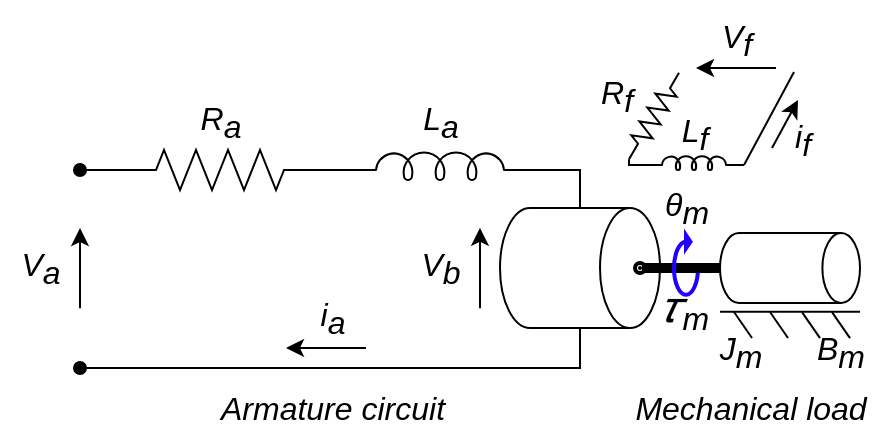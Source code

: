 <mxfile version="21.6.5" type="device" pages="3">
  <diagram name="DCSM" id="HbLOY_7qEume_lcPXrl4">
    <mxGraphModel dx="1036" dy="623" grid="1" gridSize="10" guides="1" tooltips="1" connect="1" arrows="1" fold="1" page="1" pageScale="1" pageWidth="827" pageHeight="1169" math="0" shadow="0">
      <root>
        <mxCell id="0" />
        <mxCell id="1" parent="0" />
        <mxCell id="4HbfaK9mT41X3QPtZjCY-11" style="edgeStyle=orthogonalEdgeStyle;rounded=0;orthogonalLoop=1;jettySize=auto;html=1;exitX=1;exitY=0.645;exitDx=0;exitDy=0;exitPerimeter=0;endArrow=none;endFill=0;fontSize=16;fontStyle=2;fontFamily=Arial;" parent="1" source="4HbfaK9mT41X3QPtZjCY-3" target="4HbfaK9mT41X3QPtZjCY-5" edge="1">
          <mxGeometry relative="1" as="geometry" />
        </mxCell>
        <mxCell id="4HbfaK9mT41X3QPtZjCY-3" value="" style="pointerEvents=1;verticalLabelPosition=bottom;shadow=0;dashed=0;align=center;html=1;verticalAlign=top;shape=mxgraph.electrical.inductors.inductor_5;fontSize=16;fontStyle=2;fontFamily=Arial;" parent="1" vertex="1">
          <mxGeometry x="410" y="222" width="100" height="14" as="geometry" />
        </mxCell>
        <mxCell id="4HbfaK9mT41X3QPtZjCY-10" style="edgeStyle=orthogonalEdgeStyle;rounded=0;orthogonalLoop=1;jettySize=auto;html=1;exitX=1;exitY=0.5;exitDx=0;exitDy=0;exitPerimeter=0;entryX=0;entryY=0.645;entryDx=0;entryDy=0;entryPerimeter=0;endArrow=none;endFill=0;fontSize=16;fontStyle=2;fontFamily=Arial;" parent="1" source="4HbfaK9mT41X3QPtZjCY-4" target="4HbfaK9mT41X3QPtZjCY-3" edge="1">
          <mxGeometry relative="1" as="geometry" />
        </mxCell>
        <mxCell id="4HbfaK9mT41X3QPtZjCY-27" style="edgeStyle=orthogonalEdgeStyle;rounded=0;orthogonalLoop=1;jettySize=auto;html=1;endArrow=oval;endFill=1;fontSize=16;fontStyle=2;fontFamily=Arial;" parent="1" source="4HbfaK9mT41X3QPtZjCY-4" edge="1">
          <mxGeometry relative="1" as="geometry">
            <mxPoint x="280" y="231" as="targetPoint" />
          </mxGeometry>
        </mxCell>
        <mxCell id="4HbfaK9mT41X3QPtZjCY-4" value="" style="pointerEvents=1;verticalLabelPosition=bottom;shadow=0;dashed=0;align=center;html=1;verticalAlign=top;shape=mxgraph.electrical.resistors.resistor_2;fontSize=16;fontStyle=2;fontFamily=Arial;" parent="1" vertex="1">
          <mxGeometry x="300" y="221" width="100" height="20" as="geometry" />
        </mxCell>
        <mxCell id="4HbfaK9mT41X3QPtZjCY-26" style="edgeStyle=orthogonalEdgeStyle;rounded=0;orthogonalLoop=1;jettySize=auto;html=1;endArrow=oval;endFill=1;fontSize=16;fontStyle=2;fontFamily=Arial;" parent="1" source="4HbfaK9mT41X3QPtZjCY-5" edge="1">
          <mxGeometry relative="1" as="geometry">
            <mxPoint x="280" y="330" as="targetPoint" />
            <Array as="points">
              <mxPoint x="530" y="330" />
            </Array>
          </mxGeometry>
        </mxCell>
        <mxCell id="4HbfaK9mT41X3QPtZjCY-5" value="" style="shape=cylinder3;whiteSpace=wrap;html=1;boundedLbl=1;backgroundOutline=1;size=15;direction=south;fontSize=16;fontStyle=2;fontFamily=Arial;" parent="1" vertex="1">
          <mxGeometry x="490" y="250" width="80" height="60" as="geometry" />
        </mxCell>
        <mxCell id="4HbfaK9mT41X3QPtZjCY-8" style="rounded=1;orthogonalLoop=1;jettySize=auto;html=1;entryX=0.5;entryY=0.125;entryDx=0;entryDy=0;entryPerimeter=0;strokeColor=default;endArrow=oval;endFill=1;strokeWidth=5;endSize=2;fontSize=16;fontStyle=2;fontFamily=Arial;" parent="1" source="4HbfaK9mT41X3QPtZjCY-6" target="4HbfaK9mT41X3QPtZjCY-5" edge="1">
          <mxGeometry relative="1" as="geometry" />
        </mxCell>
        <mxCell id="4HbfaK9mT41X3QPtZjCY-6" value="" style="shape=cylinder3;whiteSpace=wrap;html=1;boundedLbl=1;backgroundOutline=1;size=9.4;direction=south;fontSize=16;fontStyle=2;fontFamily=Arial;" parent="1" vertex="1">
          <mxGeometry x="600" y="262.5" width="70" height="35" as="geometry" />
        </mxCell>
        <mxCell id="4HbfaK9mT41X3QPtZjCY-16" style="edgeStyle=orthogonalEdgeStyle;rounded=0;orthogonalLoop=1;jettySize=auto;html=1;exitX=0;exitY=0.645;exitDx=0;exitDy=0;exitPerimeter=0;entryX=0;entryY=0.5;entryDx=0;entryDy=0;entryPerimeter=0;endArrow=none;endFill=0;fontSize=16;fontStyle=2;fontFamily=Arial;" parent="1" source="4HbfaK9mT41X3QPtZjCY-14" target="4HbfaK9mT41X3QPtZjCY-15" edge="1">
          <mxGeometry relative="1" as="geometry" />
        </mxCell>
        <mxCell id="4HbfaK9mT41X3QPtZjCY-17" style="rounded=0;orthogonalLoop=1;jettySize=auto;html=1;exitX=1;exitY=0.645;exitDx=0;exitDy=0;exitPerimeter=0;endArrow=none;endFill=0;fontSize=16;fontStyle=2;fontFamily=Arial;" parent="1" source="4HbfaK9mT41X3QPtZjCY-14" edge="1">
          <mxGeometry relative="1" as="geometry">
            <mxPoint x="637" y="182" as="targetPoint" />
          </mxGeometry>
        </mxCell>
        <mxCell id="4HbfaK9mT41X3QPtZjCY-14" value="" style="pointerEvents=1;verticalLabelPosition=bottom;shadow=0;dashed=0;align=center;html=1;verticalAlign=top;shape=mxgraph.electrical.inductors.inductor_5;aspect=fixed;fontSize=16;fontStyle=2;fontFamily=Arial;" parent="1" vertex="1">
          <mxGeometry x="562" y="224" width="50" height="7" as="geometry" />
        </mxCell>
        <mxCell id="4HbfaK9mT41X3QPtZjCY-15" value="" style="pointerEvents=1;verticalLabelPosition=bottom;shadow=0;dashed=0;align=center;html=1;verticalAlign=top;shape=mxgraph.electrical.resistors.resistor_2;aspect=fixed;rotation=300;fontSize=16;fontStyle=2;fontFamily=Arial;" parent="1" vertex="1">
          <mxGeometry x="542" y="199" width="50" height="10" as="geometry" />
        </mxCell>
        <mxCell id="4HbfaK9mT41X3QPtZjCY-18" value="" style="edgeStyle=none;orthogonalLoop=1;jettySize=auto;html=1;rounded=0;fontSize=16;fontStyle=2;fontFamily=Arial;" parent="1" edge="1">
          <mxGeometry width="100" relative="1" as="geometry">
            <mxPoint x="628" y="180" as="sourcePoint" />
            <mxPoint x="588" y="180" as="targetPoint" />
            <Array as="points" />
          </mxGeometry>
        </mxCell>
        <mxCell id="4HbfaK9mT41X3QPtZjCY-19" value="" style="edgeStyle=none;orthogonalLoop=1;jettySize=auto;html=1;rounded=0;fontSize=16;fontStyle=2;fontFamily=Arial;" parent="1" edge="1">
          <mxGeometry width="100" relative="1" as="geometry">
            <mxPoint x="626" y="220" as="sourcePoint" />
            <mxPoint x="639" y="196" as="targetPoint" />
            <Array as="points" />
          </mxGeometry>
        </mxCell>
        <mxCell id="4HbfaK9mT41X3QPtZjCY-20" value="R&lt;sub style=&quot;font-size: 16px;&quot;&gt;f&lt;/sub&gt;" style="text;html=1;align=center;verticalAlign=middle;resizable=0;points=[];autosize=1;strokeColor=none;fillColor=none;fontSize=16;fontStyle=2;fontFamily=Arial;" parent="1" vertex="1">
          <mxGeometry x="528" y="174" width="40" height="40" as="geometry" />
        </mxCell>
        <mxCell id="4HbfaK9mT41X3QPtZjCY-21" value="L&lt;sub style=&quot;font-size: 16px;&quot;&gt;f&lt;/sub&gt;" style="text;html=1;align=center;verticalAlign=middle;resizable=0;points=[];autosize=1;strokeColor=none;fillColor=none;fontSize=16;fontStyle=2;fontFamily=Arial;" parent="1" vertex="1">
          <mxGeometry x="567" y="193" width="40" height="40" as="geometry" />
        </mxCell>
        <mxCell id="4HbfaK9mT41X3QPtZjCY-23" value="V&lt;sub style=&quot;font-size: 16px;&quot;&gt;f&lt;/sub&gt;" style="text;html=1;align=center;verticalAlign=middle;resizable=0;points=[];autosize=1;strokeColor=none;fillColor=none;fontSize=16;fontStyle=2;fontFamily=Arial;" parent="1" vertex="1">
          <mxGeometry x="588" y="146" width="40" height="40" as="geometry" />
        </mxCell>
        <mxCell id="4HbfaK9mT41X3QPtZjCY-24" value="R&lt;sub style=&quot;font-size: 16px;&quot;&gt;a&lt;/sub&gt;" style="text;html=1;align=center;verticalAlign=middle;resizable=0;points=[];autosize=1;strokeColor=none;fillColor=none;fontSize=16;fontStyle=2;fontFamily=Arial;" parent="1" vertex="1">
          <mxGeometry x="330" y="187" width="40" height="40" as="geometry" />
        </mxCell>
        <mxCell id="4HbfaK9mT41X3QPtZjCY-28" value="i&lt;sub style=&quot;font-size: 16px;&quot;&gt;a&lt;/sub&gt;" style="text;html=1;align=center;verticalAlign=middle;resizable=0;points=[];autosize=1;strokeColor=none;fillColor=none;fontSize=16;fontStyle=2;fontFamily=Arial;" parent="1" vertex="1">
          <mxGeometry x="386" y="285" width="40" height="40" as="geometry" />
        </mxCell>
        <mxCell id="4HbfaK9mT41X3QPtZjCY-29" value="L&lt;sub style=&quot;font-size: 16px;&quot;&gt;a&lt;/sub&gt;" style="text;html=1;align=center;verticalAlign=middle;resizable=0;points=[];autosize=1;strokeColor=none;fillColor=none;fontSize=16;fontStyle=2;fontFamily=Arial;" parent="1" vertex="1">
          <mxGeometry x="440" y="187" width="40" height="40" as="geometry" />
        </mxCell>
        <mxCell id="4HbfaK9mT41X3QPtZjCY-32" value="" style="edgeStyle=none;orthogonalLoop=1;jettySize=auto;html=1;rounded=0;fontSize=16;fontStyle=2;fontFamily=Arial;" parent="1" edge="1">
          <mxGeometry width="100" relative="1" as="geometry">
            <mxPoint x="423" y="320" as="sourcePoint" />
            <mxPoint x="383" y="320" as="targetPoint" />
            <Array as="points" />
          </mxGeometry>
        </mxCell>
        <mxCell id="4HbfaK9mT41X3QPtZjCY-33" value="" style="edgeStyle=none;orthogonalLoop=1;jettySize=auto;html=1;rounded=0;fontSize=16;fontStyle=2;fontFamily=Arial;" parent="1" edge="1">
          <mxGeometry width="100" relative="1" as="geometry">
            <mxPoint x="480" y="300.09" as="sourcePoint" />
            <mxPoint x="480" y="259.92" as="targetPoint" />
            <Array as="points" />
          </mxGeometry>
        </mxCell>
        <mxCell id="4HbfaK9mT41X3QPtZjCY-34" value="V&lt;sub style=&quot;font-size: 16px;&quot;&gt;b&lt;/sub&gt;" style="text;html=1;align=center;verticalAlign=middle;resizable=0;points=[];autosize=1;strokeColor=none;fillColor=none;fontSize=16;fontStyle=2;fontFamily=Arial;" parent="1" vertex="1">
          <mxGeometry x="440" y="260" width="40" height="40" as="geometry" />
        </mxCell>
        <mxCell id="4HbfaK9mT41X3QPtZjCY-36" value="" style="edgeStyle=none;orthogonalLoop=1;jettySize=auto;html=1;rounded=0;fontSize=16;fontStyle=2;fontFamily=Arial;" parent="1" edge="1">
          <mxGeometry width="100" relative="1" as="geometry">
            <mxPoint x="280" y="300.17" as="sourcePoint" />
            <mxPoint x="280" y="260.0" as="targetPoint" />
            <Array as="points" />
          </mxGeometry>
        </mxCell>
        <mxCell id="4HbfaK9mT41X3QPtZjCY-37" value="V&lt;sub style=&quot;font-size: 16px;&quot;&gt;a&lt;/sub&gt;" style="text;html=1;align=center;verticalAlign=middle;resizable=0;points=[];autosize=1;strokeColor=none;fillColor=none;fontSize=16;fontStyle=2;fontFamily=Arial;" parent="1" vertex="1">
          <mxGeometry x="240" y="260.08" width="40" height="40" as="geometry" />
        </mxCell>
        <mxCell id="4HbfaK9mT41X3QPtZjCY-39" value="Armature circuit" style="text;html=1;align=center;verticalAlign=middle;resizable=0;points=[];autosize=1;strokeColor=none;fillColor=none;fontSize=16;fontStyle=2;fontFamily=Arial;" parent="1" vertex="1">
          <mxGeometry x="336" y="335" width="140" height="30" as="geometry" />
        </mxCell>
        <mxCell id="4HbfaK9mT41X3QPtZjCY-40" value="Mechanical load" style="text;html=1;align=center;verticalAlign=middle;resizable=0;points=[];autosize=1;strokeColor=none;fillColor=none;fontSize=16;fontStyle=2;fontFamily=Arial;" parent="1" vertex="1">
          <mxGeometry x="545" y="335" width="140" height="30" as="geometry" />
        </mxCell>
        <mxCell id="4HbfaK9mT41X3QPtZjCY-41" value="J&lt;sub style=&quot;font-size: 16px;&quot;&gt;m&lt;/sub&gt;" style="text;html=1;align=center;verticalAlign=middle;resizable=0;points=[];autosize=1;strokeColor=none;fillColor=none;fontSize=16;fontStyle=2;fontFamily=Arial;" parent="1" vertex="1">
          <mxGeometry x="590" y="301.9" width="40" height="40" as="geometry" />
        </mxCell>
        <mxCell id="4HbfaK9mT41X3QPtZjCY-42" value="B&lt;sub style=&quot;font-size: 16px;&quot;&gt;m&lt;/sub&gt;" style="text;html=1;align=center;verticalAlign=middle;resizable=0;points=[];autosize=1;strokeColor=none;fillColor=none;fontSize=16;fontStyle=2;fontFamily=Arial;" parent="1" vertex="1">
          <mxGeometry x="635" y="301.9" width="50" height="40" as="geometry" />
        </mxCell>
        <mxCell id="4HbfaK9mT41X3QPtZjCY-43" value="i&lt;sub style=&quot;font-size: 16px;&quot;&gt;f&lt;/sub&gt;" style="text;html=1;align=center;verticalAlign=middle;resizable=0;points=[];autosize=1;strokeColor=none;fillColor=none;fontSize=16;fontStyle=2;fontFamily=Arial;" parent="1" vertex="1">
          <mxGeometry x="626" y="196" width="30" height="40" as="geometry" />
        </mxCell>
        <mxCell id="4HbfaK9mT41X3QPtZjCY-49" value="" style="group;fontFamily=Arial;" parent="1" vertex="1" connectable="0">
          <mxGeometry x="600" y="301.9" width="70" height="13.18" as="geometry" />
        </mxCell>
        <mxCell id="4HbfaK9mT41X3QPtZjCY-44" value="" style="edgeStyle=none;orthogonalLoop=1;jettySize=auto;html=1;rounded=0;endArrow=none;endFill=0;fontFamily=Arial;" parent="4HbfaK9mT41X3QPtZjCY-49" edge="1">
          <mxGeometry width="100" relative="1" as="geometry">
            <mxPoint as="sourcePoint" />
            <mxPoint x="70" as="targetPoint" />
            <Array as="points" />
          </mxGeometry>
        </mxCell>
        <mxCell id="4HbfaK9mT41X3QPtZjCY-45" value="" style="edgeStyle=none;orthogonalLoop=1;jettySize=auto;html=1;rounded=0;endArrow=none;endFill=0;endSize=6;fontFamily=Arial;" parent="4HbfaK9mT41X3QPtZjCY-49" edge="1">
          <mxGeometry width="100" relative="1" as="geometry">
            <mxPoint x="7" y="0.1" as="sourcePoint" />
            <mxPoint x="16" y="13.1" as="targetPoint" />
            <Array as="points" />
          </mxGeometry>
        </mxCell>
        <mxCell id="4HbfaK9mT41X3QPtZjCY-46" value="" style="edgeStyle=none;orthogonalLoop=1;jettySize=auto;html=1;rounded=0;endArrow=none;endFill=0;endSize=6;fontFamily=Arial;" parent="4HbfaK9mT41X3QPtZjCY-49" edge="1">
          <mxGeometry width="100" relative="1" as="geometry">
            <mxPoint x="25" y="0.1" as="sourcePoint" />
            <mxPoint x="34" y="13.1" as="targetPoint" />
            <Array as="points" />
          </mxGeometry>
        </mxCell>
        <mxCell id="4HbfaK9mT41X3QPtZjCY-47" value="" style="edgeStyle=none;orthogonalLoop=1;jettySize=auto;html=1;rounded=0;endArrow=none;endFill=0;endSize=6;fontFamily=Arial;" parent="4HbfaK9mT41X3QPtZjCY-49" edge="1">
          <mxGeometry width="100" relative="1" as="geometry">
            <mxPoint x="41" y="0.18" as="sourcePoint" />
            <mxPoint x="50" y="13.18" as="targetPoint" />
            <Array as="points" />
          </mxGeometry>
        </mxCell>
        <mxCell id="4HbfaK9mT41X3QPtZjCY-48" value="" style="edgeStyle=none;orthogonalLoop=1;jettySize=auto;html=1;rounded=0;endArrow=none;endFill=0;endSize=6;fontFamily=Arial;" parent="4HbfaK9mT41X3QPtZjCY-49" edge="1">
          <mxGeometry width="100" relative="1" as="geometry">
            <mxPoint x="56" y="0.18" as="sourcePoint" />
            <mxPoint x="65" y="13.18" as="targetPoint" />
            <Array as="points" />
          </mxGeometry>
        </mxCell>
        <mxCell id="4HbfaK9mT41X3QPtZjCY-52" value="" style="html=1;verticalLabelPosition=bottom;align=center;labelBackgroundColor=#ffffff;verticalAlign=top;strokeWidth=2;strokeColor=#2200FF;shadow=0;dashed=0;shape=mxgraph.ios7.icons.reload;fontFamily=Arial;" parent="1" vertex="1">
          <mxGeometry x="577" y="263.5" width="12" height="29.92" as="geometry" />
        </mxCell>
        <mxCell id="4HbfaK9mT41X3QPtZjCY-54" style="rounded=1;orthogonalLoop=1;jettySize=auto;html=1;strokeColor=default;endArrow=none;endFill=0;strokeWidth=5;endSize=2;fontSize=16;fontStyle=2;fontFamily=Arial;" parent="1" edge="1">
          <mxGeometry relative="1" as="geometry">
            <mxPoint x="596" y="280.02" as="sourcePoint" />
            <mxPoint x="586" y="280.02" as="targetPoint" />
          </mxGeometry>
        </mxCell>
        <mxCell id="4HbfaK9mT41X3QPtZjCY-55" value="θ&lt;sub style=&quot;font-size: 16px;&quot;&gt;m&lt;/sub&gt;" style="text;html=1;align=center;verticalAlign=middle;resizable=0;points=[];autosize=1;strokeColor=none;fillColor=none;fontSize=16;fontStyle=2;fontFamily=Arial;" parent="1" vertex="1">
          <mxGeometry x="558" y="230" width="50" height="40" as="geometry" />
        </mxCell>
        <mxCell id="4HbfaK9mT41X3QPtZjCY-58" value="&lt;font style=&quot;font-size: 22px;&quot;&gt;𝜏&lt;/font&gt;&lt;sub style=&quot;font-size: 16px;&quot;&gt;m&lt;/sub&gt;" style="text;html=1;align=center;verticalAlign=middle;resizable=0;points=[];autosize=1;strokeColor=none;fillColor=none;fontSize=16;fontStyle=2;fontFamily=Arial;" parent="1" vertex="1">
          <mxGeometry x="557" y="281.0" width="50" height="40" as="geometry" />
        </mxCell>
      </root>
    </mxGraphModel>
  </diagram>
  <diagram id="78F0Tg-tSfCwotUx87wE" name="NLARX">
    <mxGraphModel dx="234" dy="525" grid="1" gridSize="10" guides="1" tooltips="1" connect="1" arrows="1" fold="1" page="1" pageScale="1" pageWidth="827" pageHeight="1169" math="0" shadow="0">
      <root>
        <mxCell id="0" />
        <mxCell id="1" parent="0" />
        <mxCell id="rHoFXcFfCozmFQK8A578-2" value="" style="rounded=0;whiteSpace=wrap;html=1;fillColor=#fff2cc;strokeColor=#d6b656;fontSize=16;" vertex="1" parent="1">
          <mxGeometry x="400" y="360" width="160" height="200" as="geometry" />
        </mxCell>
        <mxCell id="rHoFXcFfCozmFQK8A578-11" style="edgeStyle=orthogonalEdgeStyle;rounded=0;orthogonalLoop=1;jettySize=auto;html=1;endArrow=oval;endFill=1;fontSize=16;" edge="1" parent="1" source="rHoFXcFfCozmFQK8A578-4">
          <mxGeometry relative="1" as="geometry">
            <mxPoint x="540" y="460" as="targetPoint" />
          </mxGeometry>
        </mxCell>
        <mxCell id="rHoFXcFfCozmFQK8A578-4" value="Nonlinear function" style="rounded=0;whiteSpace=wrap;html=1;fontSize=16;" vertex="1" parent="1">
          <mxGeometry x="430" y="435" width="100" height="50" as="geometry" />
        </mxCell>
        <mxCell id="rHoFXcFfCozmFQK8A578-10" style="edgeStyle=orthogonalEdgeStyle;rounded=0;orthogonalLoop=1;jettySize=auto;html=1;fontSize=16;" edge="1" parent="1" source="rHoFXcFfCozmFQK8A578-5">
          <mxGeometry relative="1" as="geometry">
            <mxPoint x="610" y="460" as="targetPoint" />
            <Array as="points">
              <mxPoint x="540" y="395" />
              <mxPoint x="540" y="460" />
            </Array>
          </mxGeometry>
        </mxCell>
        <mxCell id="rHoFXcFfCozmFQK8A578-5" value="Offset" style="rounded=0;whiteSpace=wrap;html=1;fontSize=16;" vertex="1" parent="1">
          <mxGeometry x="430" y="370" width="100" height="50" as="geometry" />
        </mxCell>
        <mxCell id="rHoFXcFfCozmFQK8A578-12" style="edgeStyle=orthogonalEdgeStyle;rounded=0;orthogonalLoop=1;jettySize=auto;html=1;endArrow=classic;endFill=1;entryX=0;entryY=0.75;entryDx=0;entryDy=0;fontSize=16;" edge="1" parent="1" source="rHoFXcFfCozmFQK8A578-6" target="rHoFXcFfCozmFQK8A578-7">
          <mxGeometry relative="1" as="geometry">
            <mxPoint x="160" y="590" as="targetPoint" />
            <Array as="points">
              <mxPoint x="540" y="525" />
              <mxPoint x="540" y="460" />
              <mxPoint x="580" y="460" />
              <mxPoint x="580" y="580" />
              <mxPoint x="160" y="580" />
              <mxPoint x="160" y="510" />
            </Array>
          </mxGeometry>
        </mxCell>
        <mxCell id="rHoFXcFfCozmFQK8A578-6" value="Linear function" style="rounded=0;whiteSpace=wrap;html=1;fontSize=16;" vertex="1" parent="1">
          <mxGeometry x="430" y="500" width="100" height="50" as="geometry" />
        </mxCell>
        <mxCell id="rHoFXcFfCozmFQK8A578-8" style="edgeStyle=orthogonalEdgeStyle;rounded=0;orthogonalLoop=1;jettySize=auto;html=1;entryX=0;entryY=0.5;entryDx=0;entryDy=0;fontSize=16;" edge="1" parent="1" source="rHoFXcFfCozmFQK8A578-7" target="rHoFXcFfCozmFQK8A578-4">
          <mxGeometry relative="1" as="geometry" />
        </mxCell>
        <mxCell id="rHoFXcFfCozmFQK8A578-9" style="edgeStyle=orthogonalEdgeStyle;rounded=0;orthogonalLoop=1;jettySize=auto;html=1;entryX=0;entryY=0.5;entryDx=0;entryDy=0;fontSize=16;" edge="1" parent="1" source="rHoFXcFfCozmFQK8A578-7" target="rHoFXcFfCozmFQK8A578-6">
          <mxGeometry relative="1" as="geometry">
            <Array as="points">
              <mxPoint x="410" y="525" />
              <mxPoint x="410" y="525" />
            </Array>
          </mxGeometry>
        </mxCell>
        <mxCell id="rHoFXcFfCozmFQK8A578-7" value="&lt;b style=&quot;font-size: 16px;&quot;&gt;Regressors&lt;/b&gt;&lt;br style=&quot;font-size: 16px;&quot;&gt;u(t), u(t-1), y(t-), ..." style="rounded=0;whiteSpace=wrap;html=1;fillColor=#dae8fc;strokeColor=#6c8ebf;fontSize=16;" vertex="1" parent="1">
          <mxGeometry x="200" y="360" width="180" height="200" as="geometry" />
        </mxCell>
        <mxCell id="rHoFXcFfCozmFQK8A578-13" value="" style="edgeStyle=none;orthogonalLoop=1;jettySize=auto;html=1;rounded=0;fontSize=16;" edge="1" parent="1">
          <mxGeometry width="100" relative="1" as="geometry">
            <mxPoint x="160" y="410" as="sourcePoint" />
            <mxPoint x="200" y="410" as="targetPoint" />
            <Array as="points" />
          </mxGeometry>
        </mxCell>
        <mxCell id="rHoFXcFfCozmFQK8A578-14" value="u" style="text;html=1;align=center;verticalAlign=middle;resizable=0;points=[];autosize=1;strokeColor=none;fillColor=none;fontSize=16;" vertex="1" parent="1">
          <mxGeometry x="160" y="380" width="30" height="30" as="geometry" />
        </mxCell>
        <mxCell id="rHoFXcFfCozmFQK8A578-15" value="y" style="text;html=1;align=center;verticalAlign=middle;resizable=0;points=[];autosize=1;strokeColor=none;fillColor=none;fontSize=16;" vertex="1" parent="1">
          <mxGeometry x="580" y="430" width="30" height="30" as="geometry" />
        </mxCell>
      </root>
    </mxGraphModel>
  </diagram>
  <diagram id="ILFelvlksnv4lGNLyORn" name="Page-3">
    <mxGraphModel dx="1050" dy="638" grid="1" gridSize="10" guides="1" tooltips="1" connect="1" arrows="1" fold="1" page="1" pageScale="1" pageWidth="827" pageHeight="1169" math="0" shadow="0">
      <root>
        <mxCell id="0" />
        <mxCell id="1" parent="0" />
        <mxCell id="IGndl1vFfvEFqcXv9bVn-16" value="" style="edgeStyle=orthogonalEdgeStyle;rounded=0;orthogonalLoop=1;jettySize=auto;html=1;" edge="1" parent="1" source="IGndl1vFfvEFqcXv9bVn-1" target="IGndl1vFfvEFqcXv9bVn-2">
          <mxGeometry relative="1" as="geometry" />
        </mxCell>
        <mxCell id="IGndl1vFfvEFqcXv9bVn-1" value="START" style="strokeWidth=2;html=1;shape=mxgraph.flowchart.terminator;whiteSpace=wrap;fontSize=16;" vertex="1" parent="1">
          <mxGeometry x="250" y="150" width="100" height="60" as="geometry" />
        </mxCell>
        <mxCell id="IGndl1vFfvEFqcXv9bVn-17" value="" style="edgeStyle=orthogonalEdgeStyle;rounded=0;orthogonalLoop=1;jettySize=auto;html=1;" edge="1" parent="1" source="IGndl1vFfvEFqcXv9bVn-2" target="IGndl1vFfvEFqcXv9bVn-3">
          <mxGeometry relative="1" as="geometry" />
        </mxCell>
        <mxCell id="IGndl1vFfvEFqcXv9bVn-2" value="Literature&lt;br style=&quot;font-size: 16px;&quot;&gt;study" style="rounded=1;whiteSpace=wrap;html=1;absoluteArcSize=1;arcSize=14;strokeWidth=2;fontSize=16;" vertex="1" parent="1">
          <mxGeometry x="250" y="250" width="100" height="60" as="geometry" />
        </mxCell>
        <mxCell id="IGndl1vFfvEFqcXv9bVn-18" value="" style="edgeStyle=orthogonalEdgeStyle;rounded=0;orthogonalLoop=1;jettySize=auto;html=1;" edge="1" parent="1" source="IGndl1vFfvEFqcXv9bVn-3" target="IGndl1vFfvEFqcXv9bVn-4">
          <mxGeometry relative="1" as="geometry" />
        </mxCell>
        <mxCell id="IGndl1vFfvEFqcXv9bVn-3" value="Select the physical system to be simulated" style="rounded=1;whiteSpace=wrap;html=1;absoluteArcSize=1;arcSize=14;strokeWidth=2;fontSize=16;" vertex="1" parent="1">
          <mxGeometry x="210" y="350" width="180" height="60" as="geometry" />
        </mxCell>
        <mxCell id="IGndl1vFfvEFqcXv9bVn-19" value="" style="edgeStyle=orthogonalEdgeStyle;rounded=0;orthogonalLoop=1;jettySize=auto;html=1;" edge="1" parent="1" source="IGndl1vFfvEFqcXv9bVn-4" target="IGndl1vFfvEFqcXv9bVn-6">
          <mxGeometry relative="1" as="geometry" />
        </mxCell>
        <mxCell id="IGndl1vFfvEFqcXv9bVn-20" style="edgeStyle=orthogonalEdgeStyle;rounded=0;orthogonalLoop=1;jettySize=auto;html=1;entryX=0.5;entryY=0;entryDx=0;entryDy=0;" edge="1" parent="1" source="IGndl1vFfvEFqcXv9bVn-4" target="IGndl1vFfvEFqcXv9bVn-3">
          <mxGeometry relative="1" as="geometry">
            <Array as="points">
              <mxPoint x="410" y="505" />
              <mxPoint x="410" y="330" />
              <mxPoint x="300" y="330" />
            </Array>
          </mxGeometry>
        </mxCell>
        <mxCell id="IGndl1vFfvEFqcXv9bVn-4" value="Is system&lt;br style=&quot;font-size: 16px;&quot;&gt;simulation&lt;br&gt;ok?" style="strokeWidth=2;html=1;shape=mxgraph.flowchart.decision;whiteSpace=wrap;fontSize=16;" vertex="1" parent="1">
          <mxGeometry x="235" y="440" width="130" height="130" as="geometry" />
        </mxCell>
        <mxCell id="IGndl1vFfvEFqcXv9bVn-23" style="edgeStyle=orthogonalEdgeStyle;rounded=0;orthogonalLoop=1;jettySize=auto;html=1;entryX=0.5;entryY=0;entryDx=0;entryDy=0;" edge="1" parent="1" source="IGndl1vFfvEFqcXv9bVn-6" target="IGndl1vFfvEFqcXv9bVn-7">
          <mxGeometry relative="1" as="geometry">
            <Array as="points">
              <mxPoint x="300" y="680" />
              <mxPoint x="420" y="680" />
              <mxPoint x="420" y="120" />
              <mxPoint x="530" y="120" />
            </Array>
          </mxGeometry>
        </mxCell>
        <mxCell id="IGndl1vFfvEFqcXv9bVn-6" value="Collect the simulation data" style="rounded=1;whiteSpace=wrap;html=1;absoluteArcSize=1;arcSize=14;strokeWidth=2;fontSize=16;" vertex="1" parent="1">
          <mxGeometry x="230" y="600" width="140" height="60" as="geometry" />
        </mxCell>
        <mxCell id="IGndl1vFfvEFqcXv9bVn-24" value="" style="edgeStyle=orthogonalEdgeStyle;rounded=0;orthogonalLoop=1;jettySize=auto;html=1;" edge="1" parent="1" source="IGndl1vFfvEFqcXv9bVn-7" target="IGndl1vFfvEFqcXv9bVn-8">
          <mxGeometry relative="1" as="geometry" />
        </mxCell>
        <mxCell id="IGndl1vFfvEFqcXv9bVn-7" value="Selecting machine learning algorithm for system identification" style="rounded=1;whiteSpace=wrap;html=1;absoluteArcSize=1;arcSize=14;strokeWidth=2;fontSize=16;" vertex="1" parent="1">
          <mxGeometry x="440.01" y="140" width="180" height="80" as="geometry" />
        </mxCell>
        <mxCell id="IGndl1vFfvEFqcXv9bVn-25" value="" style="edgeStyle=orthogonalEdgeStyle;rounded=0;orthogonalLoop=1;jettySize=auto;html=1;" edge="1" parent="1" source="IGndl1vFfvEFqcXv9bVn-8" target="IGndl1vFfvEFqcXv9bVn-10">
          <mxGeometry relative="1" as="geometry" />
        </mxCell>
        <mxCell id="IGndl1vFfvEFqcXv9bVn-8" value="Machine learning model depelopment" style="rounded=1;whiteSpace=wrap;html=1;absoluteArcSize=1;arcSize=14;strokeWidth=2;fontSize=16;" vertex="1" parent="1">
          <mxGeometry x="450.02" y="250" width="159.98" height="60" as="geometry" />
        </mxCell>
        <mxCell id="IGndl1vFfvEFqcXv9bVn-27" value="" style="edgeStyle=orthogonalEdgeStyle;rounded=0;orthogonalLoop=1;jettySize=auto;html=1;" edge="1" parent="1" source="IGndl1vFfvEFqcXv9bVn-9" target="IGndl1vFfvEFqcXv9bVn-11">
          <mxGeometry relative="1" as="geometry" />
        </mxCell>
        <mxCell id="IGndl1vFfvEFqcXv9bVn-28" style="edgeStyle=orthogonalEdgeStyle;rounded=0;orthogonalLoop=1;jettySize=auto;html=1;entryX=0.5;entryY=0;entryDx=0;entryDy=0;" edge="1" parent="1" source="IGndl1vFfvEFqcXv9bVn-9" target="IGndl1vFfvEFqcXv9bVn-8">
          <mxGeometry relative="1" as="geometry">
            <Array as="points">
              <mxPoint x="640" y="505" />
              <mxPoint x="640" y="230" />
              <mxPoint x="530" y="230" />
            </Array>
          </mxGeometry>
        </mxCell>
        <mxCell id="IGndl1vFfvEFqcXv9bVn-9" value="Is testing ok?" style="strokeWidth=2;html=1;shape=mxgraph.flowchart.decision;whiteSpace=wrap;fontSize=16;" vertex="1" parent="1">
          <mxGeometry x="466.13" y="441.13" width="127.75" height="127.75" as="geometry" />
        </mxCell>
        <mxCell id="IGndl1vFfvEFqcXv9bVn-26" value="" style="edgeStyle=orthogonalEdgeStyle;rounded=0;orthogonalLoop=1;jettySize=auto;html=1;" edge="1" parent="1" source="IGndl1vFfvEFqcXv9bVn-10" target="IGndl1vFfvEFqcXv9bVn-9">
          <mxGeometry relative="1" as="geometry" />
        </mxCell>
        <mxCell id="IGndl1vFfvEFqcXv9bVn-10" value="Model testing" style="rounded=1;whiteSpace=wrap;html=1;absoluteArcSize=1;arcSize=14;strokeWidth=2;fontSize=16;" vertex="1" parent="1">
          <mxGeometry x="490" y="350" width="80" height="60" as="geometry" />
        </mxCell>
        <mxCell id="IGndl1vFfvEFqcXv9bVn-31" style="edgeStyle=orthogonalEdgeStyle;rounded=0;orthogonalLoop=1;jettySize=auto;html=1;entryX=0.5;entryY=0;entryDx=0;entryDy=0;" edge="1" parent="1" source="IGndl1vFfvEFqcXv9bVn-11" target="IGndl1vFfvEFqcXv9bVn-12">
          <mxGeometry relative="1" as="geometry">
            <Array as="points">
              <mxPoint x="530" y="680" />
              <mxPoint x="650" y="680" />
              <mxPoint x="650" y="120" />
              <mxPoint x="725" y="120" />
            </Array>
          </mxGeometry>
        </mxCell>
        <mxCell id="IGndl1vFfvEFqcXv9bVn-11" value="Collect result data" style="rounded=1;whiteSpace=wrap;html=1;absoluteArcSize=1;arcSize=14;strokeWidth=2;fontSize=16;" vertex="1" parent="1">
          <mxGeometry x="470" y="600" width="120" height="60" as="geometry" />
        </mxCell>
        <mxCell id="IGndl1vFfvEFqcXv9bVn-32" value="" style="edgeStyle=orthogonalEdgeStyle;rounded=0;orthogonalLoop=1;jettySize=auto;html=1;" edge="1" parent="1" source="IGndl1vFfvEFqcXv9bVn-12" target="IGndl1vFfvEFqcXv9bVn-13">
          <mxGeometry relative="1" as="geometry" />
        </mxCell>
        <mxCell id="IGndl1vFfvEFqcXv9bVn-12" value="Analyze&lt;br style=&quot;font-size: 16px;&quot;&gt;the result" style="rounded=1;whiteSpace=wrap;html=1;absoluteArcSize=1;arcSize=14;strokeWidth=2;fontSize=16;" vertex="1" parent="1">
          <mxGeometry x="680" y="140" width="90" height="60" as="geometry" />
        </mxCell>
        <mxCell id="IGndl1vFfvEFqcXv9bVn-33" value="" style="edgeStyle=orthogonalEdgeStyle;rounded=0;orthogonalLoop=1;jettySize=auto;html=1;" edge="1" parent="1" source="IGndl1vFfvEFqcXv9bVn-13" target="IGndl1vFfvEFqcXv9bVn-14">
          <mxGeometry relative="1" as="geometry" />
        </mxCell>
        <mxCell id="IGndl1vFfvEFqcXv9bVn-13" value="Reporting&lt;br style=&quot;font-size: 16px;&quot;&gt;the result" style="rounded=1;whiteSpace=wrap;html=1;absoluteArcSize=1;arcSize=14;strokeWidth=2;fontSize=16;" vertex="1" parent="1">
          <mxGeometry x="680" y="240" width="90" height="60" as="geometry" />
        </mxCell>
        <mxCell id="IGndl1vFfvEFqcXv9bVn-34" value="" style="edgeStyle=orthogonalEdgeStyle;rounded=0;orthogonalLoop=1;jettySize=auto;html=1;" edge="1" parent="1" source="IGndl1vFfvEFqcXv9bVn-14" target="IGndl1vFfvEFqcXv9bVn-15">
          <mxGeometry relative="1" as="geometry" />
        </mxCell>
        <mxCell id="IGndl1vFfvEFqcXv9bVn-14" value="Evaluation" style="rounded=1;whiteSpace=wrap;html=1;absoluteArcSize=1;arcSize=14;strokeWidth=2;fontSize=16;" vertex="1" parent="1">
          <mxGeometry x="670" y="340" width="110" height="60" as="geometry" />
        </mxCell>
        <mxCell id="IGndl1vFfvEFqcXv9bVn-15" value="END" style="strokeWidth=2;html=1;shape=mxgraph.flowchart.terminator;whiteSpace=wrap;fontSize=16;" vertex="1" parent="1">
          <mxGeometry x="675" y="440" width="100" height="60" as="geometry" />
        </mxCell>
        <mxCell id="IGndl1vFfvEFqcXv9bVn-21" value="&lt;font style=&quot;font-size: 16px;&quot;&gt;No&lt;/font&gt;" style="text;html=1;align=center;verticalAlign=middle;resizable=0;points=[];autosize=1;strokeColor=none;fillColor=none;" vertex="1" parent="1">
          <mxGeometry x="360" y="475" width="40" height="30" as="geometry" />
        </mxCell>
        <mxCell id="IGndl1vFfvEFqcXv9bVn-22" value="&lt;font style=&quot;font-size: 16px;&quot;&gt;Yes&lt;/font&gt;" style="text;html=1;align=center;verticalAlign=middle;resizable=0;points=[];autosize=1;strokeColor=none;fillColor=none;" vertex="1" parent="1">
          <mxGeometry x="300" y="560" width="50" height="30" as="geometry" />
        </mxCell>
        <mxCell id="IGndl1vFfvEFqcXv9bVn-29" value="&lt;font style=&quot;font-size: 16px;&quot;&gt;No&lt;/font&gt;" style="text;html=1;align=center;verticalAlign=middle;resizable=0;points=[];autosize=1;strokeColor=none;fillColor=none;" vertex="1" parent="1">
          <mxGeometry x="590" y="475" width="40" height="30" as="geometry" />
        </mxCell>
        <mxCell id="IGndl1vFfvEFqcXv9bVn-30" value="&lt;font style=&quot;font-size: 16px;&quot;&gt;Yes&lt;/font&gt;" style="text;html=1;align=center;verticalAlign=middle;resizable=0;points=[];autosize=1;strokeColor=none;fillColor=none;" vertex="1" parent="1">
          <mxGeometry x="530" y="560" width="50" height="30" as="geometry" />
        </mxCell>
      </root>
    </mxGraphModel>
  </diagram>
</mxfile>
